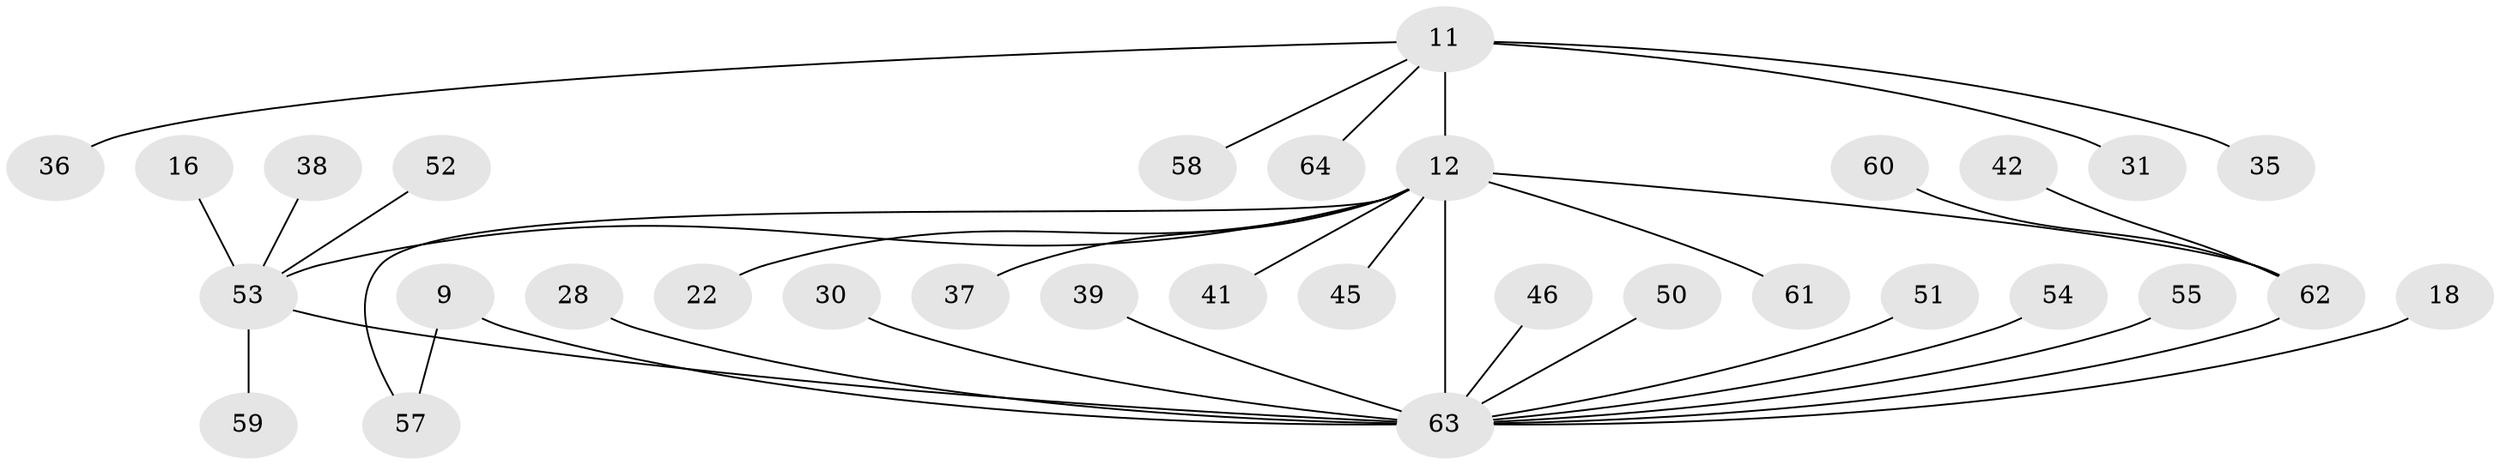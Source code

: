 // original degree distribution, {7: 0.078125, 5: 0.0625, 6: 0.03125, 4: 0.046875, 8: 0.015625, 9: 0.015625, 1: 0.453125, 2: 0.25, 3: 0.046875}
// Generated by graph-tools (version 1.1) at 2025/55/03/09/25 04:55:46]
// undirected, 32 vertices, 34 edges
graph export_dot {
graph [start="1"]
  node [color=gray90,style=filled];
  9;
  11;
  12 [super="+10+6+3"];
  16;
  18;
  22;
  28;
  30;
  31;
  35;
  36;
  37;
  38;
  39;
  41;
  42;
  45;
  46;
  50 [super="+23"];
  51;
  52;
  53 [super="+14"];
  54 [super="+34+47"];
  55 [super="+32"];
  57 [super="+49"];
  58;
  59;
  60;
  61;
  62 [super="+5+29+56"];
  63 [super="+33+44+8+40"];
  64;
  9 -- 57;
  9 -- 63 [weight=3];
  11 -- 12 [weight=3];
  11 -- 31;
  11 -- 35;
  11 -- 36;
  11 -- 58;
  11 -- 64;
  12 -- 22;
  12 -- 57;
  12 -- 41 [weight=2];
  12 -- 37;
  12 -- 45;
  12 -- 61;
  12 -- 63 [weight=6];
  12 -- 53 [weight=3];
  12 -- 62 [weight=2];
  16 -- 53;
  18 -- 63;
  28 -- 63;
  30 -- 63;
  38 -- 53;
  39 -- 63;
  42 -- 62;
  46 -- 63;
  50 -- 63;
  51 -- 63;
  52 -- 53;
  53 -- 63 [weight=3];
  53 -- 59;
  54 -- 63;
  55 -- 63;
  60 -- 62;
  62 -- 63 [weight=2];
}

